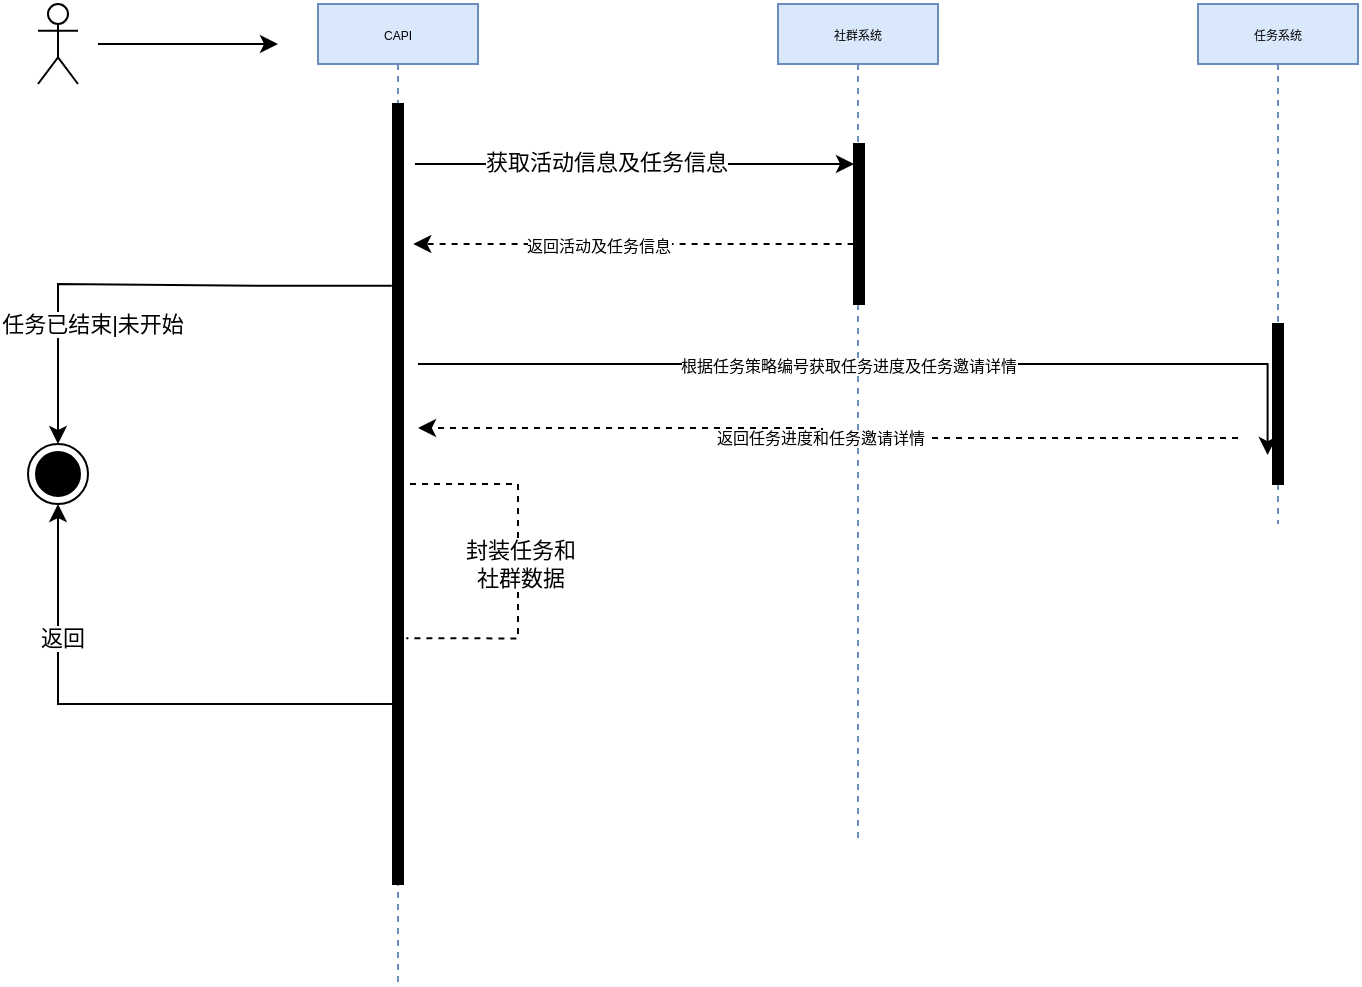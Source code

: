 <mxfile version="20.8.20" type="github">
  <diagram name="第 1 页" id="qlhUh7HrVUXP-Ii_Uvlv">
    <mxGraphModel dx="1247" dy="657" grid="1" gridSize="10" guides="1" tooltips="1" connect="1" arrows="1" fold="1" page="1" pageScale="1" pageWidth="827" pageHeight="1169" math="0" shadow="0">
      <root>
        <mxCell id="0" />
        <mxCell id="1" parent="0" />
        <mxCell id="Bw2Q_cXHKGolPMlhN2pN-20" value="" style="edgeStyle=elbowEdgeStyle;rounded=0;orthogonalLoop=1;jettySize=auto;html=1;elbow=vertical;curved=0;fontSize=11;" edge="1" parent="1">
          <mxGeometry relative="1" as="geometry">
            <mxPoint x="238.5" y="130" as="sourcePoint" />
            <mxPoint x="458.0" y="130" as="targetPoint" />
            <Array as="points">
              <mxPoint x="298.5" y="130" />
            </Array>
          </mxGeometry>
        </mxCell>
        <mxCell id="Bw2Q_cXHKGolPMlhN2pN-21" value="获取活动信息及任务信息" style="edgeLabel;html=1;align=center;verticalAlign=middle;resizable=0;points=[];fontSize=11;" vertex="1" connectable="0" parent="Bw2Q_cXHKGolPMlhN2pN-20">
          <mxGeometry x="-0.205" y="1" relative="1" as="geometry">
            <mxPoint x="8" as="offset" />
          </mxGeometry>
        </mxCell>
        <mxCell id="Bw2Q_cXHKGolPMlhN2pN-45" style="edgeStyle=elbowEdgeStyle;rounded=0;orthogonalLoop=1;jettySize=auto;html=1;elbow=vertical;curved=0;fontSize=11;entryX=0.5;entryY=1;entryDx=0;entryDy=0;" edge="1" parent="1" source="Bw2Q_cXHKGolPMlhN2pN-1" target="Bw2Q_cXHKGolPMlhN2pN-47">
          <mxGeometry relative="1" as="geometry">
            <mxPoint x="90" y="310" as="targetPoint" />
            <Array as="points">
              <mxPoint x="170" y="400" />
            </Array>
          </mxGeometry>
        </mxCell>
        <mxCell id="Bw2Q_cXHKGolPMlhN2pN-46" value="返回" style="edgeLabel;html=1;align=center;verticalAlign=middle;resizable=0;points=[];fontSize=11;" vertex="1" connectable="0" parent="Bw2Q_cXHKGolPMlhN2pN-45">
          <mxGeometry x="0.505" y="-2" relative="1" as="geometry">
            <mxPoint as="offset" />
          </mxGeometry>
        </mxCell>
        <mxCell id="Bw2Q_cXHKGolPMlhN2pN-1" value="&lt;pre style=&quot;border-color: var(--border-color); line-height: 7.2px;&quot;&gt;&lt;font style=&quot;border-color: var(--border-color); font-size: 6px;&quot; face=&quot;Helvetica&quot;&gt;CAPI&lt;/font&gt;&lt;/pre&gt;" style="shape=umlLifeline;perimeter=lifelinePerimeter;whiteSpace=wrap;html=1;container=0;dropTarget=0;collapsible=0;recursiveResize=0;outlineConnect=0;portConstraint=eastwest;newEdgeStyle={&quot;edgeStyle&quot;:&quot;elbowEdgeStyle&quot;,&quot;elbow&quot;:&quot;vertical&quot;,&quot;curved&quot;:0,&quot;rounded&quot;:0};size=30;strokeWidth=1;fillColor=#dae8fc;strokeColor=#6c8ebf;align=center;" vertex="1" parent="1">
          <mxGeometry x="190" y="50" width="80" height="490" as="geometry" />
        </mxCell>
        <mxCell id="Bw2Q_cXHKGolPMlhN2pN-22" style="edgeStyle=elbowEdgeStyle;rounded=0;orthogonalLoop=1;jettySize=auto;html=1;elbow=vertical;curved=0;fontSize=8;dashed=1;" edge="1" parent="1">
          <mxGeometry relative="1" as="geometry">
            <mxPoint x="457.81" y="170" as="sourcePoint" />
            <mxPoint x="237.62" y="170" as="targetPoint" />
            <Array as="points">
              <mxPoint x="458" y="170" />
            </Array>
          </mxGeometry>
        </mxCell>
        <mxCell id="Bw2Q_cXHKGolPMlhN2pN-24" value="返回活动及任务信息" style="edgeLabel;html=1;align=center;verticalAlign=middle;resizable=0;points=[];fontSize=8;" vertex="1" connectable="0" parent="Bw2Q_cXHKGolPMlhN2pN-22">
          <mxGeometry x="0.161" y="1" relative="1" as="geometry">
            <mxPoint as="offset" />
          </mxGeometry>
        </mxCell>
        <mxCell id="Bw2Q_cXHKGolPMlhN2pN-9" value="&lt;pre style=&quot;border-color: var(--border-color); line-height: 7.2px;&quot;&gt;&lt;font style=&quot;border-color: var(--border-color); font-size: 6px;&quot; face=&quot;Helvetica&quot;&gt;社群系统&lt;/font&gt;&lt;/pre&gt;" style="shape=umlLifeline;perimeter=lifelinePerimeter;whiteSpace=wrap;html=1;container=0;dropTarget=0;collapsible=0;recursiveResize=0;outlineConnect=0;portConstraint=eastwest;newEdgeStyle={&quot;edgeStyle&quot;:&quot;elbowEdgeStyle&quot;,&quot;elbow&quot;:&quot;vertical&quot;,&quot;curved&quot;:0,&quot;rounded&quot;:0};size=30;strokeWidth=1;fillColor=#dae8fc;strokeColor=#6c8ebf;align=center;" vertex="1" parent="1">
          <mxGeometry x="420" y="50" width="80" height="420" as="geometry" />
        </mxCell>
        <mxCell id="Bw2Q_cXHKGolPMlhN2pN-10" value="&lt;pre style=&quot;border-color: var(--border-color); line-height: 7.2px;&quot;&gt;&lt;font style=&quot;border-color: var(--border-color); font-size: 6px;&quot; face=&quot;Helvetica&quot;&gt;任务系统&lt;/font&gt;&lt;/pre&gt;" style="shape=umlLifeline;perimeter=lifelinePerimeter;whiteSpace=wrap;html=1;container=0;dropTarget=0;collapsible=0;recursiveResize=0;outlineConnect=0;portConstraint=eastwest;newEdgeStyle={&quot;edgeStyle&quot;:&quot;elbowEdgeStyle&quot;,&quot;elbow&quot;:&quot;vertical&quot;,&quot;curved&quot;:0,&quot;rounded&quot;:0};size=30;strokeWidth=1;fillColor=#dae8fc;strokeColor=#6c8ebf;align=center;" vertex="1" parent="1">
          <mxGeometry x="630" y="50" width="80" height="260" as="geometry" />
        </mxCell>
        <mxCell id="Bw2Q_cXHKGolPMlhN2pN-28" style="edgeStyle=orthogonalEdgeStyle;rounded=0;orthogonalLoop=1;jettySize=auto;html=1;entryX=-0.541;entryY=0.819;entryDx=0;entryDy=0;entryPerimeter=0;fontSize=8;" edge="1" parent="1" target="Bw2Q_cXHKGolPMlhN2pN-25">
          <mxGeometry relative="1" as="geometry">
            <mxPoint x="240" y="230" as="sourcePoint" />
            <Array as="points">
              <mxPoint x="540" y="230" />
              <mxPoint x="540" y="230" />
            </Array>
          </mxGeometry>
        </mxCell>
        <mxCell id="Bw2Q_cXHKGolPMlhN2pN-30" value="根据任务策略编号获取任务进度及任务邀请详情" style="edgeLabel;html=1;align=center;verticalAlign=middle;resizable=0;points=[];fontSize=8;" vertex="1" connectable="0" parent="Bw2Q_cXHKGolPMlhN2pN-28">
          <mxGeometry x="-0.306" y="-1" relative="1" as="geometry">
            <mxPoint x="52" as="offset" />
          </mxGeometry>
        </mxCell>
        <mxCell id="Bw2Q_cXHKGolPMlhN2pN-40" style="edgeStyle=orthogonalEdgeStyle;rounded=0;orthogonalLoop=1;jettySize=auto;html=1;fontSize=8;entryX=0.5;entryY=0;entryDx=0;entryDy=0;exitX=-0.117;exitY=0.233;exitDx=0;exitDy=0;exitPerimeter=0;" edge="1" parent="1" source="Bw2Q_cXHKGolPMlhN2pN-13" target="Bw2Q_cXHKGolPMlhN2pN-47">
          <mxGeometry relative="1" as="geometry">
            <mxPoint x="90" y="240" as="targetPoint" />
            <mxPoint x="220" y="190" as="sourcePoint" />
            <Array as="points">
              <mxPoint x="164" y="191" />
              <mxPoint x="85" y="190" />
            </Array>
          </mxGeometry>
        </mxCell>
        <mxCell id="Bw2Q_cXHKGolPMlhN2pN-41" value="&lt;font style=&quot;font-size: 11px;&quot;&gt;任务已结束|未开始&lt;/font&gt;" style="edgeLabel;html=1;align=center;verticalAlign=middle;resizable=0;points=[];fontSize=8;" vertex="1" connectable="0" parent="Bw2Q_cXHKGolPMlhN2pN-40">
          <mxGeometry x="0.213" y="3" relative="1" as="geometry">
            <mxPoint y="17" as="offset" />
          </mxGeometry>
        </mxCell>
        <mxCell id="Bw2Q_cXHKGolPMlhN2pN-13" value="" style="html=1;points=[];perimeter=orthogonalPerimeter;fillColor=strokeColor;fontSize=11;" vertex="1" parent="1">
          <mxGeometry x="227.5" y="100" width="5" height="390" as="geometry" />
        </mxCell>
        <mxCell id="Bw2Q_cXHKGolPMlhN2pN-18" value="" style="edgeStyle=elbowEdgeStyle;rounded=0;orthogonalLoop=1;jettySize=auto;html=1;elbow=vertical;curved=0;fontSize=11;" edge="1" parent="1">
          <mxGeometry relative="1" as="geometry">
            <mxPoint x="80" y="70" as="sourcePoint" />
            <mxPoint x="170" y="70" as="targetPoint" />
            <Array as="points">
              <mxPoint x="160" y="70" />
            </Array>
          </mxGeometry>
        </mxCell>
        <mxCell id="Bw2Q_cXHKGolPMlhN2pN-17" value="" style="shape=umlLifeline;perimeter=lifelinePerimeter;whiteSpace=wrap;html=1;container=0;dropTarget=0;collapsible=0;recursiveResize=0;outlineConnect=0;portConstraint=eastwest;newEdgeStyle={&quot;edgeStyle&quot;:&quot;elbowEdgeStyle&quot;,&quot;elbow&quot;:&quot;vertical&quot;,&quot;curved&quot;:0,&quot;rounded&quot;:0};participant=umlActor;fontSize=11;" vertex="1" parent="1">
          <mxGeometry x="50" y="50" width="20" height="40" as="geometry" />
        </mxCell>
        <mxCell id="Bw2Q_cXHKGolPMlhN2pN-23" value="" style="html=1;points=[];perimeter=orthogonalPerimeter;fillColor=strokeColor;fontSize=8;" vertex="1" parent="1">
          <mxGeometry x="458" y="120" width="5" height="80" as="geometry" />
        </mxCell>
        <mxCell id="Bw2Q_cXHKGolPMlhN2pN-31" style="edgeStyle=orthogonalEdgeStyle;rounded=0;orthogonalLoop=1;jettySize=auto;html=1;fontSize=8;dashed=1;" edge="1" parent="1">
          <mxGeometry relative="1" as="geometry">
            <mxPoint x="650" y="267" as="sourcePoint" />
            <mxPoint x="240" y="262" as="targetPoint" />
            <Array as="points">
              <mxPoint x="442" y="267" />
            </Array>
          </mxGeometry>
        </mxCell>
        <mxCell id="Bw2Q_cXHKGolPMlhN2pN-32" value="返回任务进度和任务邀请详情" style="edgeLabel;html=1;align=center;verticalAlign=middle;resizable=0;points=[];fontSize=8;" vertex="1" connectable="0" parent="Bw2Q_cXHKGolPMlhN2pN-31">
          <mxGeometry x="-0.202" relative="1" as="geometry">
            <mxPoint x="-44" as="offset" />
          </mxGeometry>
        </mxCell>
        <mxCell id="Bw2Q_cXHKGolPMlhN2pN-25" value="" style="html=1;points=[];perimeter=orthogonalPerimeter;fillColor=strokeColor;fontSize=8;" vertex="1" parent="1">
          <mxGeometry x="667.5" y="210" width="5" height="80" as="geometry" />
        </mxCell>
        <mxCell id="Bw2Q_cXHKGolPMlhN2pN-35" value="" style="edgeStyle=orthogonalEdgeStyle;rounded=0;orthogonalLoop=1;jettySize=auto;html=1;dashed=1;fontSize=8;entryX=1.329;entryY=0.685;entryDx=0;entryDy=0;entryPerimeter=0;endArrow=none;" edge="1" parent="1" source="Bw2Q_cXHKGolPMlhN2pN-1" target="Bw2Q_cXHKGolPMlhN2pN-13">
          <mxGeometry relative="1" as="geometry">
            <mxPoint x="401.04" y="368.04" as="targetPoint" />
            <mxPoint x="230" y="290" as="sourcePoint" />
            <Array as="points">
              <mxPoint x="290" y="290" />
              <mxPoint x="290" y="367" />
            </Array>
          </mxGeometry>
        </mxCell>
        <mxCell id="Bw2Q_cXHKGolPMlhN2pN-42" value="封装任务和&lt;br&gt;社群数据" style="edgeLabel;html=1;align=center;verticalAlign=middle;resizable=0;points=[];fontSize=11;" vertex="1" connectable="0" parent="Bw2Q_cXHKGolPMlhN2pN-35">
          <mxGeometry x="0.181" y="1" relative="1" as="geometry">
            <mxPoint y="-14" as="offset" />
          </mxGeometry>
        </mxCell>
        <mxCell id="Bw2Q_cXHKGolPMlhN2pN-47" value="" style="ellipse;html=1;shape=endState;fillColor=strokeColor;fontSize=11;" vertex="1" parent="1">
          <mxGeometry x="45" y="270" width="30" height="30" as="geometry" />
        </mxCell>
      </root>
    </mxGraphModel>
  </diagram>
</mxfile>
